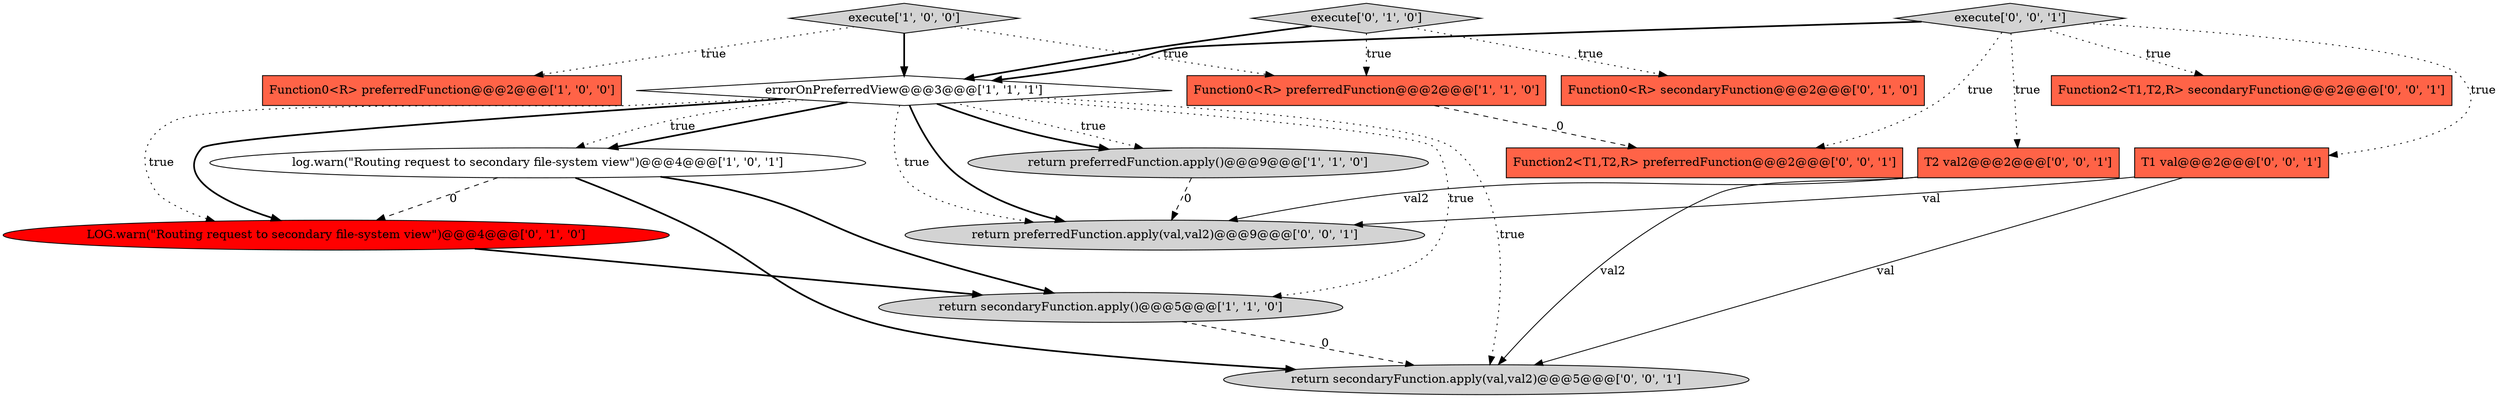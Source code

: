 digraph {
7 [style = filled, label = "Function0<R> secondaryFunction@@@2@@@['0', '1', '0']", fillcolor = tomato, shape = box image = "AAA0AAABBB2BBB"];
3 [style = filled, label = "execute['1', '0', '0']", fillcolor = lightgray, shape = diamond image = "AAA0AAABBB1BBB"];
12 [style = filled, label = "return preferredFunction.apply(val,val2)@@@9@@@['0', '0', '1']", fillcolor = lightgray, shape = ellipse image = "AAA0AAABBB3BBB"];
0 [style = filled, label = "Function0<R> preferredFunction@@@2@@@['1', '0', '0']", fillcolor = tomato, shape = box image = "AAA0AAABBB1BBB"];
13 [style = filled, label = "T2 val2@@@2@@@['0', '0', '1']", fillcolor = tomato, shape = box image = "AAA0AAABBB3BBB"];
1 [style = filled, label = "return secondaryFunction.apply()@@@5@@@['1', '1', '0']", fillcolor = lightgray, shape = ellipse image = "AAA0AAABBB1BBB"];
16 [style = filled, label = "Function2<T1,T2,R> preferredFunction@@@2@@@['0', '0', '1']", fillcolor = tomato, shape = box image = "AAA0AAABBB3BBB"];
9 [style = filled, label = "execute['0', '1', '0']", fillcolor = lightgray, shape = diamond image = "AAA0AAABBB2BBB"];
2 [style = filled, label = "log.warn(\"Routing request to secondary file-system view\")@@@4@@@['1', '0', '1']", fillcolor = white, shape = ellipse image = "AAA0AAABBB1BBB"];
6 [style = filled, label = "Function0<R> preferredFunction@@@2@@@['1', '1', '0']", fillcolor = tomato, shape = box image = "AAA0AAABBB1BBB"];
11 [style = filled, label = "T1 val@@@2@@@['0', '0', '1']", fillcolor = tomato, shape = box image = "AAA0AAABBB3BBB"];
14 [style = filled, label = "return secondaryFunction.apply(val,val2)@@@5@@@['0', '0', '1']", fillcolor = lightgray, shape = ellipse image = "AAA0AAABBB3BBB"];
5 [style = filled, label = "return preferredFunction.apply()@@@9@@@['1', '1', '0']", fillcolor = lightgray, shape = ellipse image = "AAA0AAABBB1BBB"];
8 [style = filled, label = "LOG.warn(\"Routing request to secondary file-system view\")@@@4@@@['0', '1', '0']", fillcolor = red, shape = ellipse image = "AAA1AAABBB2BBB"];
4 [style = filled, label = "errorOnPreferredView@@@3@@@['1', '1', '1']", fillcolor = white, shape = diamond image = "AAA0AAABBB1BBB"];
15 [style = filled, label = "execute['0', '0', '1']", fillcolor = lightgray, shape = diamond image = "AAA0AAABBB3BBB"];
10 [style = filled, label = "Function2<T1,T2,R> secondaryFunction@@@2@@@['0', '0', '1']", fillcolor = tomato, shape = box image = "AAA0AAABBB3BBB"];
13->14 [style = solid, label="val2"];
4->5 [style = dotted, label="true"];
13->12 [style = solid, label="val2"];
5->12 [style = dashed, label="0"];
1->14 [style = dashed, label="0"];
4->1 [style = dotted, label="true"];
2->1 [style = bold, label=""];
9->4 [style = bold, label=""];
4->8 [style = dotted, label="true"];
15->10 [style = dotted, label="true"];
4->2 [style = bold, label=""];
3->6 [style = dotted, label="true"];
4->14 [style = dotted, label="true"];
9->6 [style = dotted, label="true"];
15->16 [style = dotted, label="true"];
11->12 [style = solid, label="val"];
3->4 [style = bold, label=""];
2->8 [style = dashed, label="0"];
15->13 [style = dotted, label="true"];
8->1 [style = bold, label=""];
11->14 [style = solid, label="val"];
6->16 [style = dashed, label="0"];
2->14 [style = bold, label=""];
15->4 [style = bold, label=""];
15->11 [style = dotted, label="true"];
3->0 [style = dotted, label="true"];
4->12 [style = bold, label=""];
4->8 [style = bold, label=""];
9->7 [style = dotted, label="true"];
4->12 [style = dotted, label="true"];
4->5 [style = bold, label=""];
4->2 [style = dotted, label="true"];
}

